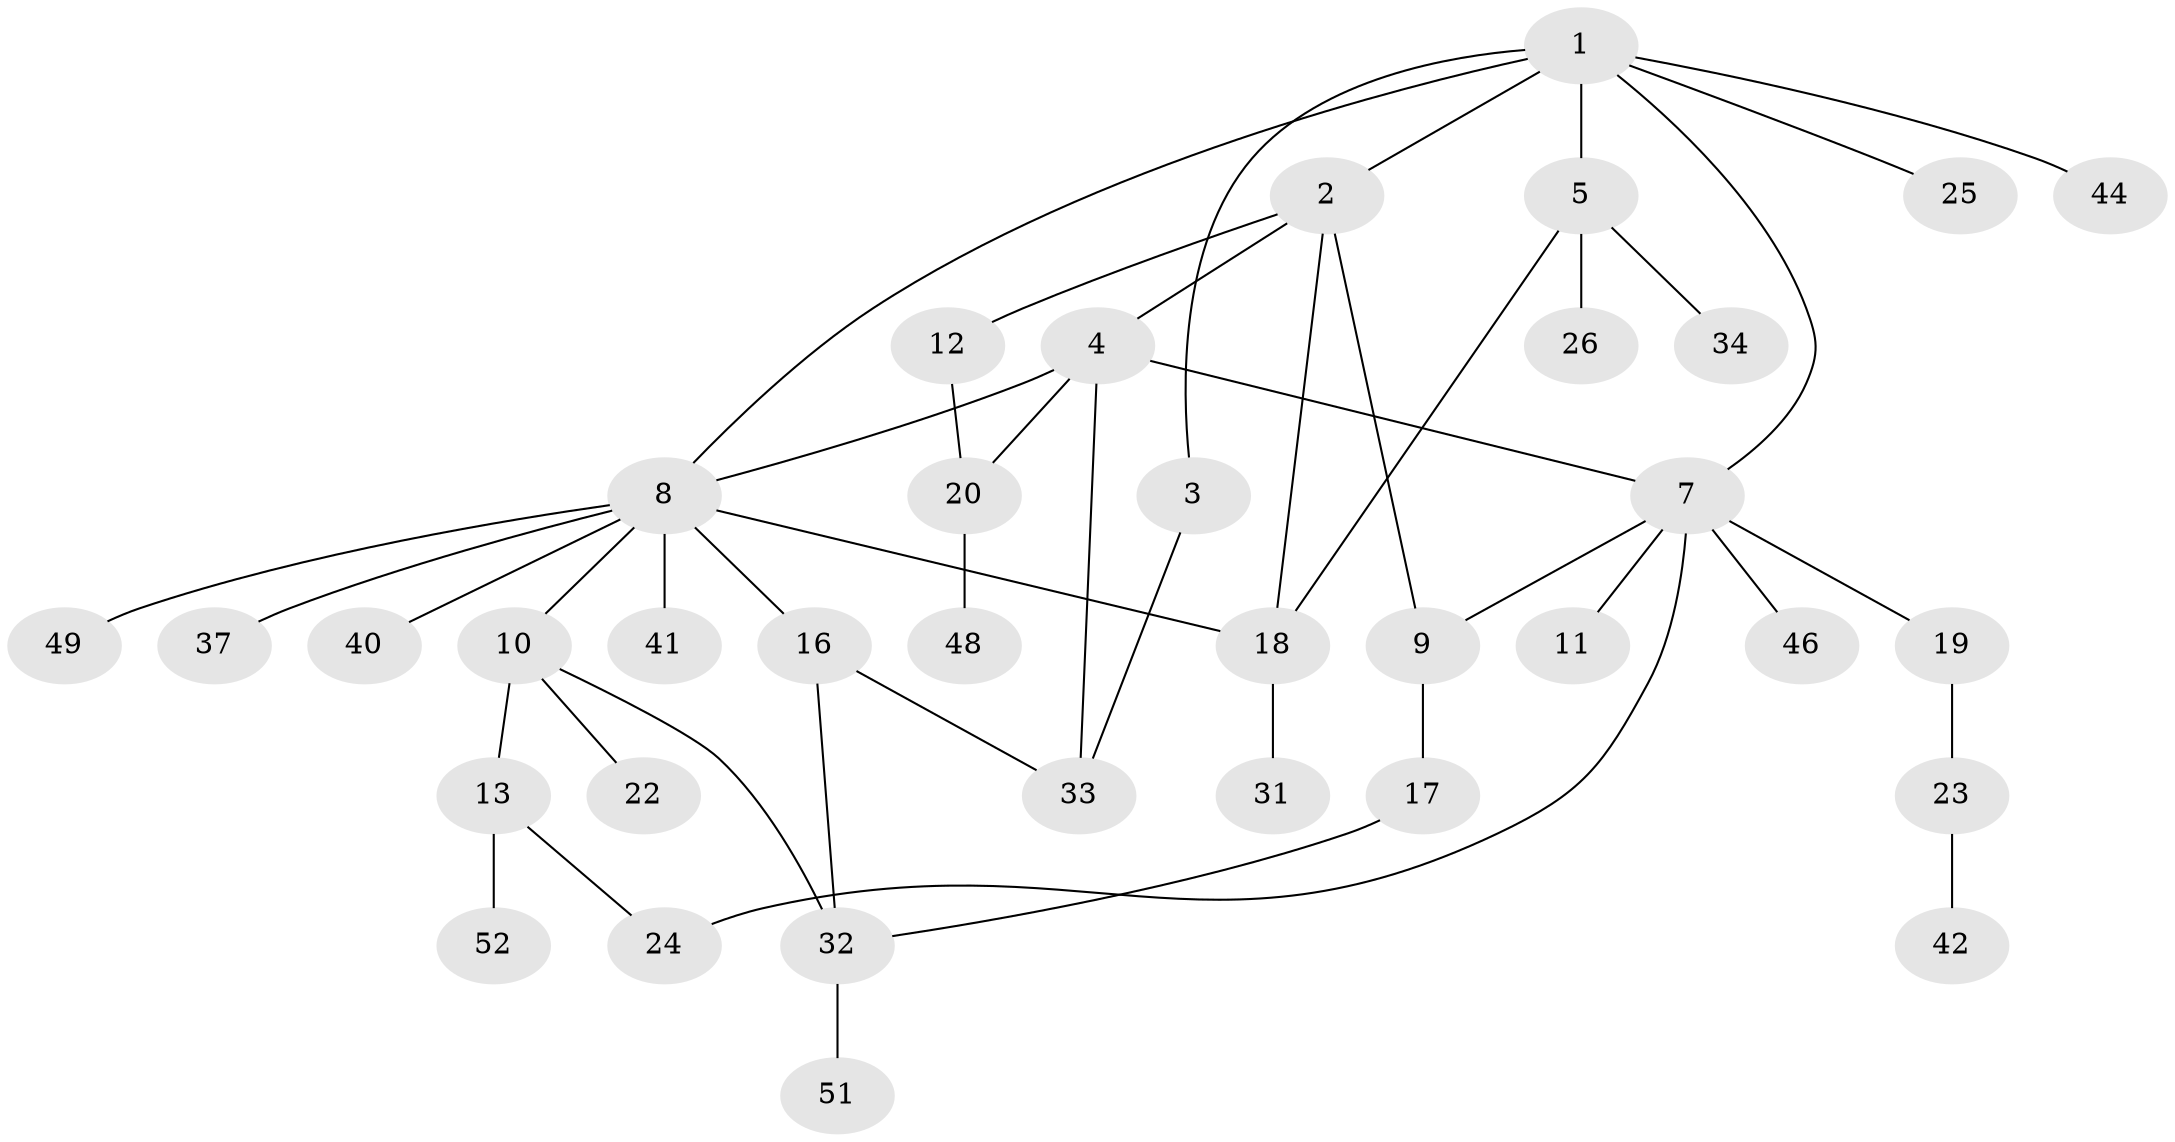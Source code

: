 // Generated by graph-tools (version 1.1) at 2025/51/02/27/25 19:51:37]
// undirected, 36 vertices, 46 edges
graph export_dot {
graph [start="1"]
  node [color=gray90,style=filled];
  1 [super="+15"];
  2;
  3;
  4;
  5 [super="+6"];
  7 [super="+43"];
  8 [super="+21"];
  9 [super="+14"];
  10 [super="+45"];
  11;
  12 [super="+28"];
  13 [super="+38"];
  16 [super="+29"];
  17 [super="+36"];
  18 [super="+50"];
  19;
  20 [super="+30"];
  22 [super="+35"];
  23;
  24 [super="+39"];
  25 [super="+27"];
  26;
  31;
  32 [super="+47"];
  33;
  34;
  37;
  40;
  41;
  42;
  44;
  46;
  48;
  49;
  51;
  52;
  1 -- 2;
  1 -- 3;
  1 -- 5;
  1 -- 7;
  1 -- 8;
  1 -- 44;
  1 -- 25;
  2 -- 4;
  2 -- 9;
  2 -- 12;
  2 -- 18;
  3 -- 33;
  4 -- 8;
  4 -- 20;
  4 -- 33;
  4 -- 7;
  5 -- 18;
  5 -- 26;
  5 -- 34;
  7 -- 11;
  7 -- 19;
  7 -- 24;
  7 -- 9;
  7 -- 46;
  8 -- 10;
  8 -- 16;
  8 -- 37;
  8 -- 41;
  8 -- 49;
  8 -- 18;
  8 -- 40;
  9 -- 17;
  10 -- 13;
  10 -- 22;
  10 -- 32;
  12 -- 20;
  13 -- 52;
  13 -- 24;
  16 -- 33;
  16 -- 32;
  17 -- 32;
  18 -- 31;
  19 -- 23;
  20 -- 48;
  23 -- 42;
  32 -- 51;
}
